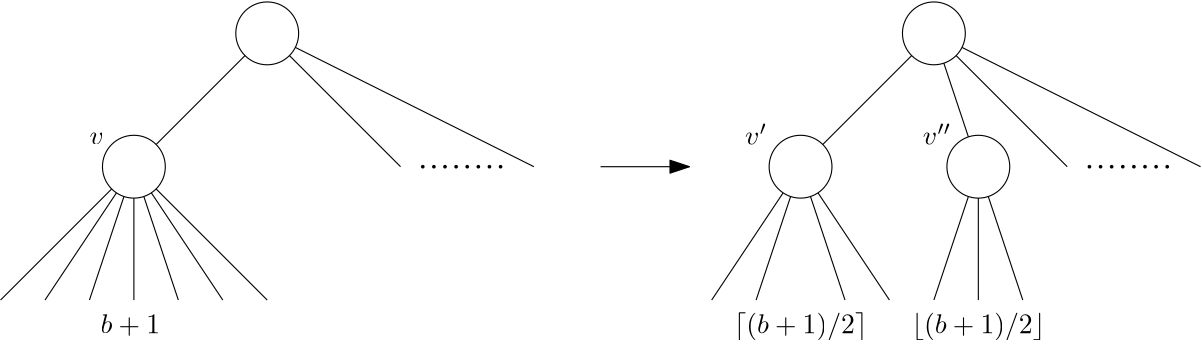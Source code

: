 <?xml version="1.0"?>
<!DOCTYPE ipe SYSTEM "ipe.dtd">
<ipe version="70107" creator="Ipe 7.2.2">
<info created="D:20160518121350" modified="D:20160518123318"/>
<ipestyle name="basic">
<symbol name="arrow/arc(spx)">
<path stroke="sym-stroke" fill="sym-stroke" pen="sym-pen">
0 0 m
-1 0.333 l
-1 -0.333 l
h
</path>
</symbol>
<symbol name="arrow/farc(spx)">
<path stroke="sym-stroke" fill="white" pen="sym-pen">
0 0 m
-1 0.333 l
-1 -0.333 l
h
</path>
</symbol>
<symbol name="arrow/ptarc(spx)">
<path stroke="sym-stroke" fill="sym-stroke" pen="sym-pen">
0 0 m
-1 0.333 l
-0.8 0 l
-1 -0.333 l
h
</path>
</symbol>
<symbol name="arrow/fptarc(spx)">
<path stroke="sym-stroke" fill="white" pen="sym-pen">
0 0 m
-1 0.333 l
-0.8 0 l
-1 -0.333 l
h
</path>
</symbol>
<symbol name="mark/circle(sx)" transformations="translations">
<path fill="sym-stroke">
0.6 0 0 0.6 0 0 e
0.4 0 0 0.4 0 0 e
</path>
</symbol>
<symbol name="mark/disk(sx)" transformations="translations">
<path fill="sym-stroke">
0.6 0 0 0.6 0 0 e
</path>
</symbol>
<symbol name="mark/fdisk(sfx)" transformations="translations">
<group>
<path fill="sym-fill">
0.5 0 0 0.5 0 0 e
</path>
<path fill="sym-stroke" fillrule="eofill">
0.6 0 0 0.6 0 0 e
0.4 0 0 0.4 0 0 e
</path>
</group>
</symbol>
<symbol name="mark/box(sx)" transformations="translations">
<path fill="sym-stroke" fillrule="eofill">
-0.6 -0.6 m
0.6 -0.6 l
0.6 0.6 l
-0.6 0.6 l
h
-0.4 -0.4 m
0.4 -0.4 l
0.4 0.4 l
-0.4 0.4 l
h
</path>
</symbol>
<symbol name="mark/square(sx)" transformations="translations">
<path fill="sym-stroke">
-0.6 -0.6 m
0.6 -0.6 l
0.6 0.6 l
-0.6 0.6 l
h
</path>
</symbol>
<symbol name="mark/fsquare(sfx)" transformations="translations">
<group>
<path fill="sym-fill">
-0.5 -0.5 m
0.5 -0.5 l
0.5 0.5 l
-0.5 0.5 l
h
</path>
<path fill="sym-stroke" fillrule="eofill">
-0.6 -0.6 m
0.6 -0.6 l
0.6 0.6 l
-0.6 0.6 l
h
-0.4 -0.4 m
0.4 -0.4 l
0.4 0.4 l
-0.4 0.4 l
h
</path>
</group>
</symbol>
<symbol name="mark/cross(sx)" transformations="translations">
<group>
<path fill="sym-stroke">
-0.43 -0.57 m
0.57 0.43 l
0.43 0.57 l
-0.57 -0.43 l
h
</path>
<path fill="sym-stroke">
-0.43 0.57 m
0.57 -0.43 l
0.43 -0.57 l
-0.57 0.43 l
h
</path>
</group>
</symbol>
<symbol name="arrow/fnormal(spx)">
<path stroke="sym-stroke" fill="white" pen="sym-pen">
0 0 m
-1 0.333 l
-1 -0.333 l
h
</path>
</symbol>
<symbol name="arrow/pointed(spx)">
<path stroke="sym-stroke" fill="sym-stroke" pen="sym-pen">
0 0 m
-1 0.333 l
-0.8 0 l
-1 -0.333 l
h
</path>
</symbol>
<symbol name="arrow/fpointed(spx)">
<path stroke="sym-stroke" fill="white" pen="sym-pen">
0 0 m
-1 0.333 l
-0.8 0 l
-1 -0.333 l
h
</path>
</symbol>
<symbol name="arrow/linear(spx)">
<path stroke="sym-stroke" pen="sym-pen">
-1 0.333 m
0 0 l
-1 -0.333 l
</path>
</symbol>
<symbol name="arrow/fdouble(spx)">
<path stroke="sym-stroke" fill="white" pen="sym-pen">
0 0 m
-1 0.333 l
-1 -0.333 l
h
-1 0 m
-2 0.333 l
-2 -0.333 l
h
</path>
</symbol>
<symbol name="arrow/double(spx)">
<path stroke="sym-stroke" fill="sym-stroke" pen="sym-pen">
0 0 m
-1 0.333 l
-1 -0.333 l
h
-1 0 m
-2 0.333 l
-2 -0.333 l
h
</path>
</symbol>
<pen name="heavier" value="0.8"/>
<pen name="fat" value="1.2"/>
<pen name="ultrafat" value="2"/>
<symbolsize name="large" value="5"/>
<symbolsize name="small" value="2"/>
<symbolsize name="tiny" value="1.1"/>
<arrowsize name="large" value="10"/>
<arrowsize name="small" value="5"/>
<arrowsize name="tiny" value="3"/>
<color name="red" value="1 0 0"/>
<color name="green" value="0 1 0"/>
<color name="blue" value="0 0 1"/>
<color name="yellow" value="1 1 0"/>
<color name="orange" value="1 0.647 0"/>
<color name="gold" value="1 0.843 0"/>
<color name="purple" value="0.627 0.125 0.941"/>
<color name="gray" value="0.745"/>
<color name="brown" value="0.647 0.165 0.165"/>
<color name="navy" value="0 0 0.502"/>
<color name="pink" value="1 0.753 0.796"/>
<color name="seagreen" value="0.18 0.545 0.341"/>
<color name="turquoise" value="0.251 0.878 0.816"/>
<color name="violet" value="0.933 0.51 0.933"/>
<color name="darkblue" value="0 0 0.545"/>
<color name="darkcyan" value="0 0.545 0.545"/>
<color name="darkgray" value="0.663"/>
<color name="darkgreen" value="0 0.392 0"/>
<color name="darkmagenta" value="0.545 0 0.545"/>
<color name="darkorange" value="1 0.549 0"/>
<color name="darkred" value="0.545 0 0"/>
<color name="lightblue" value="0.678 0.847 0.902"/>
<color name="lightcyan" value="0.878 1 1"/>
<color name="lightgray" value="0.827"/>
<color name="lightgreen" value="0.565 0.933 0.565"/>
<color name="lightyellow" value="1 1 0.878"/>
<dashstyle name="dashed" value="[4] 0"/>
<dashstyle name="dotted" value="[1 3] 0"/>
<dashstyle name="dash dotted" value="[4 2 1 2] 0"/>
<dashstyle name="dash dot dotted" value="[4 2 1 2 1 2] 0"/>
<textsize name="large" value="\large"/>
<textsize name="Large" value="\Large"/>
<textsize name="LARGE" value="\LARGE"/>
<textsize name="huge" value="\huge"/>
<textsize name="Huge" value="\Huge"/>
<textsize name="small" value="\small"/>
<textsize name="footnote" value="\footnotesize"/>
<textsize name="tiny" value="\tiny"/>
<textstyle name="center" begin="\begin{center}" end="\end{center}"/>
<textstyle name="itemize" begin="\begin{itemize}" end="\end{itemize}"/>
<textstyle name="item" begin="\begin{itemize}\item{}" end="\end{itemize}"/>
<gridsize name="4 pts" value="4"/>
<gridsize name="8 pts (~3 mm)" value="8"/>
<gridsize name="16 pts (~6 mm)" value="16"/>
<gridsize name="32 pts (~12 mm)" value="32"/>
<gridsize name="10 pts (~3.5 mm)" value="10"/>
<gridsize name="20 pts (~7 mm)" value="20"/>
<gridsize name="14 pts (~5 mm)" value="14"/>
<gridsize name="28 pts (~10 mm)" value="28"/>
<gridsize name="56 pts (~20 mm)" value="56"/>
<anglesize name="90 deg" value="90"/>
<anglesize name="60 deg" value="60"/>
<anglesize name="45 deg" value="45"/>
<anglesize name="30 deg" value="30"/>
<anglesize name="22.5 deg" value="22.5"/>
<opacity name="10%" value="0.1"/>
<opacity name="30%" value="0.3"/>
<opacity name="50%" value="0.5"/>
<opacity name="75%" value="0.75"/>
<tiling name="falling" angle="-60" step="4" width="1"/>
<tiling name="rising" angle="30" step="4" width="1"/>
</ipestyle>
<page>
<layer name="alpha"/>
<view layers="alpha" active="alpha"/>
<path layer="alpha" matrix="1 0 0 1 -16 0" stroke="black">
176 752 m
128 704 l
128 704 l
</path>
<path matrix="1 0 0 1 -16 0" stroke="black" fill="white">
128 704 m
80 656 l
80 656 l
</path>
<path matrix="1 0 0 1 -16 0" stroke="black" fill="white">
128 704 m
128 656 l
128 656 l
</path>
<path matrix="1 0 0 1 -16 0" stroke="black" fill="white">
128 704 m
176 656 l
176 656 l
</path>
<path matrix="1 0 0 1 -16 0" stroke="black" fill="white">
128 704 m
96 656 l
96 656 l
</path>
<path matrix="1 0 0 1 -16 0" stroke="black" fill="white">
128 704 m
112 656 l
112 656 l
</path>
<path matrix="1 0 0 1 -16 0" stroke="black" fill="white">
128 704 m
144 656 l
144 656 l
</path>
<path matrix="1 0 0 1 -16 0" stroke="black" fill="white">
128 704 m
160 656 l
160 656 l
</path>
<path matrix="1 0 0 1 -64 -48" stroke="black" fill="1">
11.3137 0 0 11.3137 176 752 e
</path>
<text matrix="1 0 0 1 -20 4" transformations="translations" pos="120 640" stroke="black" type="label" width="21.433" height="6.919" depth="0.83" valign="baseline">$b+1$</text>
<path matrix="1 0 0 1 224 0" stroke="black">
176 752 m
128 704 l
128 704 l
</path>
<path matrix="1.5 0 0 1 136 0" stroke="black">
176 752 m
208 704 l
208 704 l
</path>
<path matrix="1.2 0 0 1 188.8 0" stroke="black">
176 752 m
256 704 l
256 704 l
</path>
<use matrix="1 0 0 1 248 0" name="mark/disk(sx)" pos="216 704" size="tiny" stroke="black"/>
<use matrix="1 0 0 1 256 0" name="mark/disk(sx)" pos="216 704" size="tiny" stroke="black"/>
<use matrix="1 0 0 1 264 0" name="mark/disk(sx)" pos="216 704" size="tiny" stroke="black"/>
<path matrix="1 0 0 1 224 0" stroke="black" fill="white">
128 704 m
96 656 l
96 656 l
</path>
<path matrix="1 0 0 1 224 0" stroke="black" fill="white">
128 704 m
112 656 l
112 656 l
</path>
<path matrix="1 0 0 1 224 0" stroke="black" fill="white">
128 704 m
144 656 l
144 656 l
</path>
<text matrix="1 0 0 1 208 4" transformations="translations" pos="120 640" stroke="black" type="label" width="48.001" height="7.473" depth="2.49" valign="baseline">$\lceil (b+1)/2 \rceil$</text>
<path matrix="1 0 0 1 32 0" stroke="black" fill="white">
320 704 m
352 656 l
352 656 l
</path>
<path matrix="1 0 0 1 176 -48" stroke="black" fill="1">
11.3137 0 0 11.3137 176 752 e
</path>
<path matrix="1 0 0 1 48 0" stroke="black" fill="white">
368 704 m
368 656 l
368 656 l
</path>
<path matrix="1 0 0 1 48 0" stroke="black" fill="white">
368 704 m
384 656 l
384 656 l
</path>
<path matrix="1 0 0 1 48 0" stroke="black" fill="white">
368 704 m
352 656 l
352 656 l
</path>
<use matrix="1 0 0 1 240 0" name="mark/disk(sx)" pos="216 704" size="tiny" stroke="black"/>
<use matrix="1 0 0 1 244 0" name="mark/disk(sx)" pos="216 704" size="tiny" stroke="black"/>
<use matrix="1 0 0 1 252 0" name="mark/disk(sx)" pos="216 704" size="tiny" stroke="black"/>
<use matrix="1 0 0 1 260 0" name="mark/disk(sx)" pos="216 704" size="tiny" stroke="black"/>
<use matrix="1 0 0 1 268 0" name="mark/disk(sx)" pos="216 704" size="tiny" stroke="black"/>
<text matrix="1 0 0 1 272 4" transformations="translations" pos="120 640" stroke="black" type="label" width="48.001" height="7.473" depth="2.49" valign="baseline">$\lfloor (b+1)/2 \rfloor$</text>
<path matrix="1 0 0 1 32 0" stroke="black" fill="white">
368 752 m
384 704 l
384 704 l
</path>
<path matrix="1 0 0 1 224 0" stroke="black" fill="white">
11.3137 0 0 11.3137 176 752 e
</path>
<path matrix="1 0 0 1 240 -48" stroke="black" fill="1">
11.3137 0 0 11.3137 176 752 e
</path>
<path matrix="1.5 0 0 1 -104 0" stroke="black">
176 752 m
208 704 l
208 704 l
</path>
<path matrix="1.2 0 0 1 -51.2 0" stroke="black">
176 752 m
256 704 l
256 704 l
</path>
<use matrix="1 0 0 1 8 0" name="mark/disk(sx)" pos="216 704" size="tiny" stroke="black"/>
<use matrix="1 0 0 1 16 0" name="mark/disk(sx)" pos="216 704" size="tiny" stroke="black"/>
<use matrix="1 0 0 1 24 0" name="mark/disk(sx)" pos="216 704" size="tiny" stroke="black"/>
<use name="mark/disk(sx)" pos="216 704" size="tiny" stroke="black"/>
<use matrix="1 0 0 1 4 0" name="mark/disk(sx)" pos="216 704" size="tiny" stroke="black"/>
<use matrix="1 0 0 1 12 0" name="mark/disk(sx)" pos="216 704" size="tiny" stroke="black"/>
<use matrix="1 0 0 1 20 0" name="mark/disk(sx)" pos="216 704" size="tiny" stroke="black"/>
<use matrix="1 0 0 1 28 0" name="mark/disk(sx)" pos="216 704" size="tiny" stroke="black"/>
<path matrix="1 0 0 1 -16 0" stroke="black" fill="white">
11.3137 0 0 11.3137 176 752 e
</path>
<path matrix="1 0 0 1 40 0" stroke="black" fill="white" rarrow="normal/normal">
272 704 m
240 704 l
240 704 l
</path>
<text matrix="1 0 0 1 -12 8" transformations="translations" pos="108 704" stroke="black" type="label" width="5.187" height="4.289" depth="0" valign="baseline">$v$</text>
<text matrix="1 0 0 1 224 8" transformations="translations" pos="108 704" stroke="black" type="label" width="7.982" height="7.49" depth="0" valign="baseline">$v&apos;$</text>
<text matrix="1 0 0 1 288 8" transformations="translations" pos="108 704" stroke="black" type="label" width="10.279" height="7.49" depth="0" valign="baseline">$v&apos;&apos;$</text>
</page>
</ipe>

